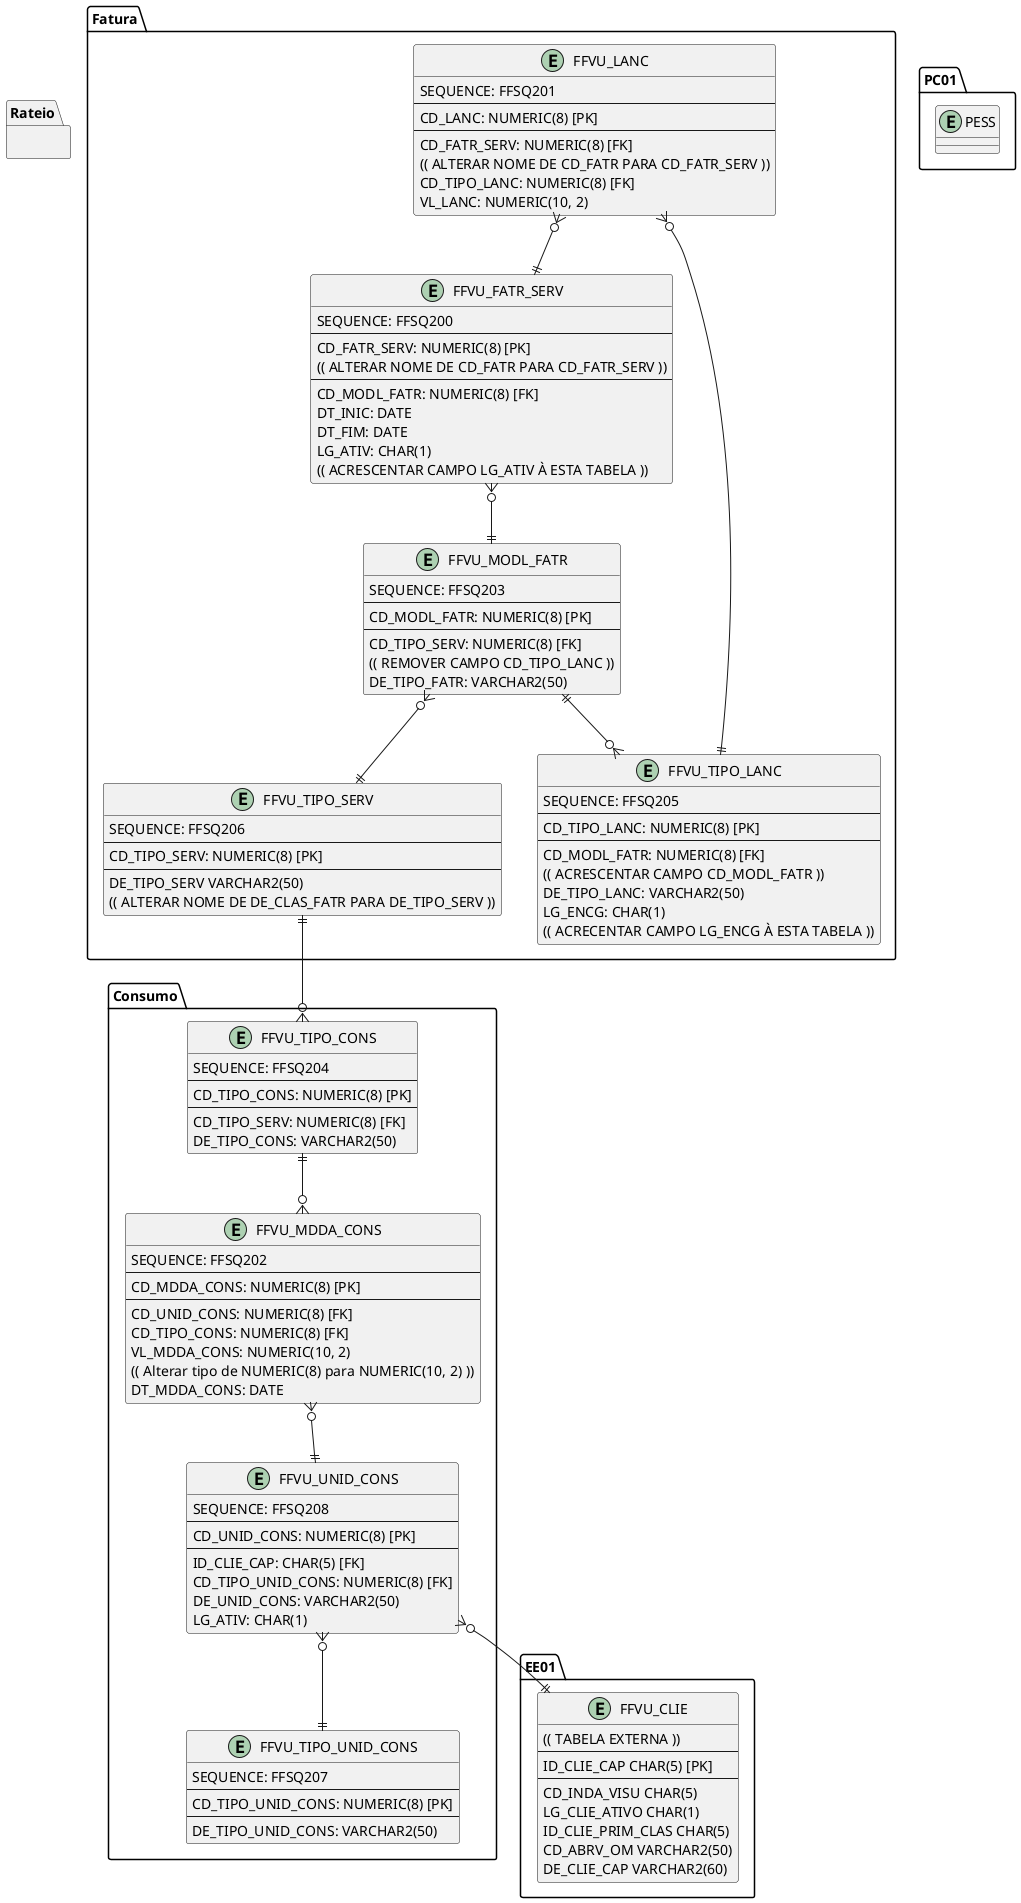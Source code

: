 @startuml

package Fatura {

    entity FFVU_LANC {
        SEQUENCE: FFSQ201
        ---
        CD_LANC: NUMERIC(8) [PK]
        --
        CD_FATR_SERV: NUMERIC(8) [FK]
        (( ALTERAR NOME DE CD_FATR PARA CD_FATR_SERV ))
        CD_TIPO_LANC: NUMERIC(8) [FK]
        VL_LANC: NUMERIC(10, 2) 
    }

    entity FFVU_FATR_SERV {
        SEQUENCE: FFSQ200
        ---
        CD_FATR_SERV: NUMERIC(8) [PK]
        (( ALTERAR NOME DE CD_FATR PARA CD_FATR_SERV ))
        --
        CD_MODL_FATR: NUMERIC(8) [FK]
        DT_INIC: DATE
        DT_FIM: DATE
        LG_ATIV: CHAR(1)
        (( ACRESCENTAR CAMPO LG_ATIV À ESTA TABELA ))
    }

    entity FFVU_MODL_FATR {
        SEQUENCE: FFSQ203
        ---
        CD_MODL_FATR: NUMERIC(8) [PK]
        --
        CD_TIPO_SERV: NUMERIC(8) [FK]
        (( REMOVER CAMPO CD_TIPO_LANC ))
        DE_TIPO_FATR: VARCHAR2(50)
    }

    entity FFVU_TIPO_LANC {
        SEQUENCE: FFSQ205
        ---
        CD_TIPO_LANC: NUMERIC(8) [PK]
        --
        CD_MODL_FATR: NUMERIC(8) [FK]
        (( ACRESCENTAR CAMPO CD_MODL_FATR ))
        DE_TIPO_LANC: VARCHAR2(50)
        LG_ENCG: CHAR(1)
        (( ACRECENTAR CAMPO LG_ENCG À ESTA TABELA ))
    }

    entity FFVU_TIPO_SERV {
        SEQUENCE: FFSQ206
        ---
        CD_TIPO_SERV: NUMERIC(8) [PK]
        --
        DE_TIPO_SERV VARCHAR2(50)
        (( ALTERAR NOME DE DE_CLAS_FATR PARA DE_TIPO_SERV ))
    }

}

package Consumo {

    entity FFVU_TIPO_CONS {
        SEQUENCE: FFSQ204
        ---
        CD_TIPO_CONS: NUMERIC(8) [PK]
        --
        CD_TIPO_SERV: NUMERIC(8) [FK]
        DE_TIPO_CONS: VARCHAR2(50)
    }

    entity FFVU_MDDA_CONS  {
        SEQUENCE: FFSQ202
        ---
        CD_MDDA_CONS: NUMERIC(8) [PK]
        ---
        CD_UNID_CONS: NUMERIC(8) [FK]
        CD_TIPO_CONS: NUMERIC(8) [FK]
        VL_MDDA_CONS: NUMERIC(10, 2)
        (( Alterar tipo de NUMERIC(8) para NUMERIC(10, 2) ))
        DT_MDDA_CONS: DATE
    }

    entity FFVU_UNID_CONS {
        SEQUENCE: FFSQ208
        ---
        CD_UNID_CONS: NUMERIC(8) [PK]
        ---
        ID_CLIE_CAP: CHAR(5) [FK]
        CD_TIPO_UNID_CONS: NUMERIC(8) [FK]
        DE_UNID_CONS: VARCHAR2(50)
        LG_ATIV: CHAR(1)
    }

    entity FFVU_TIPO_UNID_CONS {
        SEQUENCE: FFSQ207
        ---
        CD_TIPO_UNID_CONS: NUMERIC(8) [PK]
        ---
        DE_TIPO_UNID_CONS: VARCHAR2(50)
    }

}

package EE01{

    entity FFVU_CLIE {
        (( TABELA EXTERNA ))
        ---
        ID_CLIE_CAP CHAR(5) [PK]
        --
        CD_INDA_VISU CHAR(5)
        LG_CLIE_ATIVO CHAR(1)
        ID_CLIE_PRIM_CLAS CHAR(5)
        CD_ABRV_OM VARCHAR2(50)
        DE_CLIE_CAP VARCHAR2(60)
    }

}

package Rateio{

}

package PC01{

    entity PESS{
    }
    
}

'RELACIONAMENTOS

FFVU_LANC }o--|| FFVU_FATR_SERV
FFVU_LANC }o--|| FFVU_TIPO_LANC
FFVU_FATR_SERV }o--|| FFVU_MODL_FATR
FFVU_MODL_FATR }o--|| FFVU_TIPO_SERV
FFVU_TIPO_SERV ||--o{ FFVU_TIPO_CONS
FFVU_TIPO_CONS ||--o{ FFVU_MDDA_CONS
FFVU_MDDA_CONS }o--|| FFVU_UNID_CONS
FFVU_UNID_CONS }o--|| FFVU_TIPO_UNID_CONS
FFVU_UNID_CONS }o--|| FFVU_CLIE
FFVU_MODL_FATR ||--o{ FFVU_TIPO_LANC

@enduml
